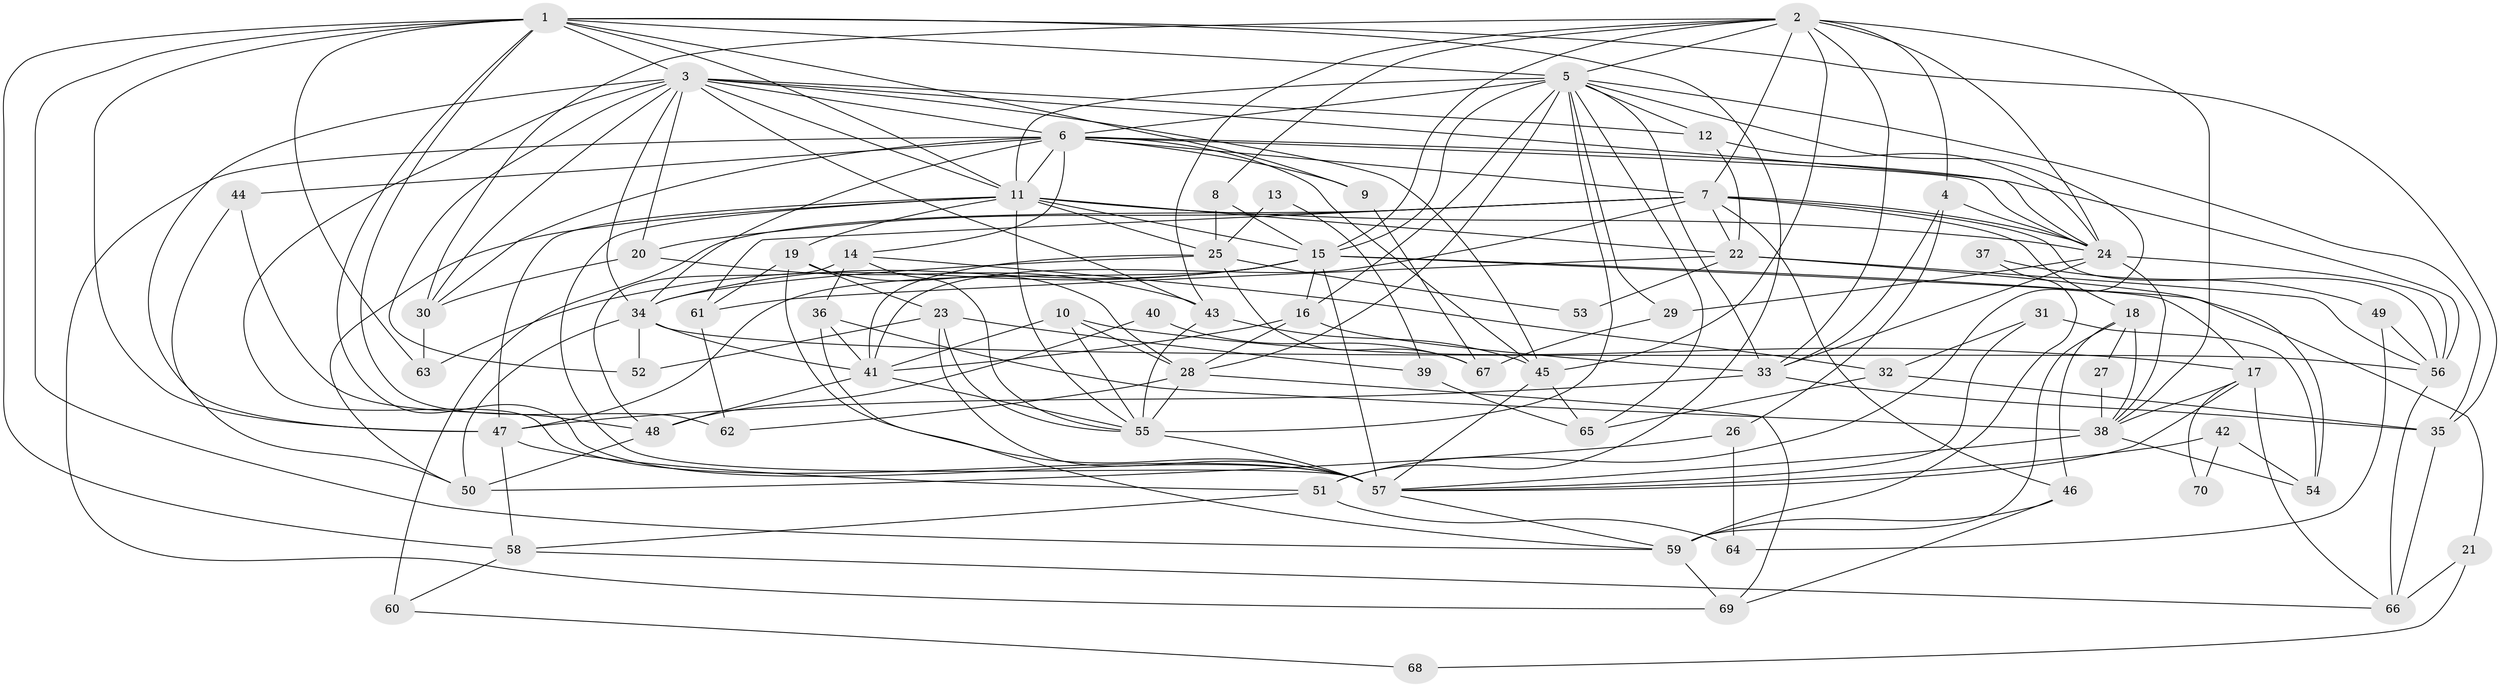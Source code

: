 // original degree distribution, {3: 0.2446043165467626, 4: 0.34532374100719426, 6: 0.06474820143884892, 2: 0.11510791366906475, 5: 0.17985611510791366, 7: 0.03597122302158273, 8: 0.014388489208633094}
// Generated by graph-tools (version 1.1) at 2025/36/03/09/25 02:36:25]
// undirected, 70 vertices, 194 edges
graph export_dot {
graph [start="1"]
  node [color=gray90,style=filled];
  1;
  2;
  3;
  4;
  5;
  6;
  7;
  8;
  9;
  10;
  11;
  12;
  13;
  14;
  15;
  16;
  17;
  18;
  19;
  20;
  21;
  22;
  23;
  24;
  25;
  26;
  27;
  28;
  29;
  30;
  31;
  32;
  33;
  34;
  35;
  36;
  37;
  38;
  39;
  40;
  41;
  42;
  43;
  44;
  45;
  46;
  47;
  48;
  49;
  50;
  51;
  52;
  53;
  54;
  55;
  56;
  57;
  58;
  59;
  60;
  61;
  62;
  63;
  64;
  65;
  66;
  67;
  68;
  69;
  70;
  1 -- 3 [weight=1.0];
  1 -- 5 [weight=1.0];
  1 -- 9 [weight=1.0];
  1 -- 11 [weight=1.0];
  1 -- 35 [weight=1.0];
  1 -- 47 [weight=1.0];
  1 -- 51 [weight=1.0];
  1 -- 57 [weight=1.0];
  1 -- 58 [weight=1.0];
  1 -- 59 [weight=1.0];
  1 -- 62 [weight=1.0];
  1 -- 63 [weight=1.0];
  2 -- 4 [weight=1.0];
  2 -- 5 [weight=1.0];
  2 -- 7 [weight=1.0];
  2 -- 8 [weight=1.0];
  2 -- 15 [weight=1.0];
  2 -- 24 [weight=1.0];
  2 -- 30 [weight=1.0];
  2 -- 33 [weight=2.0];
  2 -- 38 [weight=1.0];
  2 -- 43 [weight=1.0];
  2 -- 45 [weight=1.0];
  3 -- 6 [weight=1.0];
  3 -- 11 [weight=1.0];
  3 -- 12 [weight=2.0];
  3 -- 20 [weight=1.0];
  3 -- 24 [weight=1.0];
  3 -- 30 [weight=1.0];
  3 -- 34 [weight=1.0];
  3 -- 43 [weight=1.0];
  3 -- 45 [weight=1.0];
  3 -- 47 [weight=1.0];
  3 -- 52 [weight=1.0];
  3 -- 57 [weight=1.0];
  4 -- 24 [weight=1.0];
  4 -- 26 [weight=1.0];
  4 -- 33 [weight=1.0];
  5 -- 6 [weight=1.0];
  5 -- 11 [weight=1.0];
  5 -- 12 [weight=2.0];
  5 -- 15 [weight=1.0];
  5 -- 16 [weight=1.0];
  5 -- 28 [weight=1.0];
  5 -- 29 [weight=1.0];
  5 -- 33 [weight=1.0];
  5 -- 35 [weight=1.0];
  5 -- 51 [weight=1.0];
  5 -- 55 [weight=3.0];
  5 -- 65 [weight=1.0];
  6 -- 7 [weight=1.0];
  6 -- 9 [weight=1.0];
  6 -- 11 [weight=1.0];
  6 -- 14 [weight=1.0];
  6 -- 24 [weight=1.0];
  6 -- 30 [weight=2.0];
  6 -- 34 [weight=1.0];
  6 -- 44 [weight=2.0];
  6 -- 45 [weight=2.0];
  6 -- 56 [weight=1.0];
  6 -- 69 [weight=1.0];
  7 -- 18 [weight=1.0];
  7 -- 20 [weight=1.0];
  7 -- 22 [weight=1.0];
  7 -- 24 [weight=1.0];
  7 -- 41 [weight=1.0];
  7 -- 46 [weight=1.0];
  7 -- 56 [weight=1.0];
  7 -- 60 [weight=3.0];
  7 -- 61 [weight=2.0];
  8 -- 15 [weight=1.0];
  8 -- 25 [weight=1.0];
  9 -- 67 [weight=1.0];
  10 -- 17 [weight=1.0];
  10 -- 28 [weight=2.0];
  10 -- 41 [weight=1.0];
  10 -- 55 [weight=1.0];
  11 -- 15 [weight=1.0];
  11 -- 19 [weight=1.0];
  11 -- 22 [weight=3.0];
  11 -- 24 [weight=1.0];
  11 -- 25 [weight=1.0];
  11 -- 47 [weight=1.0];
  11 -- 50 [weight=1.0];
  11 -- 55 [weight=1.0];
  11 -- 57 [weight=1.0];
  12 -- 22 [weight=1.0];
  12 -- 24 [weight=2.0];
  13 -- 25 [weight=1.0];
  13 -- 39 [weight=1.0];
  14 -- 32 [weight=1.0];
  14 -- 36 [weight=1.0];
  14 -- 48 [weight=1.0];
  14 -- 55 [weight=1.0];
  15 -- 16 [weight=1.0];
  15 -- 17 [weight=1.0];
  15 -- 21 [weight=1.0];
  15 -- 34 [weight=1.0];
  15 -- 47 [weight=1.0];
  15 -- 57 [weight=2.0];
  15 -- 63 [weight=1.0];
  16 -- 28 [weight=1.0];
  16 -- 33 [weight=1.0];
  16 -- 41 [weight=1.0];
  17 -- 38 [weight=1.0];
  17 -- 57 [weight=1.0];
  17 -- 66 [weight=1.0];
  17 -- 70 [weight=1.0];
  18 -- 27 [weight=1.0];
  18 -- 38 [weight=1.0];
  18 -- 46 [weight=1.0];
  18 -- 59 [weight=1.0];
  19 -- 23 [weight=1.0];
  19 -- 28 [weight=2.0];
  19 -- 57 [weight=2.0];
  19 -- 61 [weight=1.0];
  20 -- 30 [weight=1.0];
  20 -- 43 [weight=1.0];
  21 -- 66 [weight=1.0];
  21 -- 68 [weight=1.0];
  22 -- 53 [weight=1.0];
  22 -- 54 [weight=1.0];
  22 -- 56 [weight=1.0];
  22 -- 61 [weight=1.0];
  23 -- 39 [weight=1.0];
  23 -- 52 [weight=1.0];
  23 -- 55 [weight=1.0];
  23 -- 57 [weight=1.0];
  24 -- 29 [weight=1.0];
  24 -- 33 [weight=2.0];
  24 -- 38 [weight=1.0];
  24 -- 56 [weight=1.0];
  25 -- 34 [weight=1.0];
  25 -- 41 [weight=1.0];
  25 -- 53 [weight=1.0];
  25 -- 67 [weight=1.0];
  26 -- 50 [weight=1.0];
  26 -- 64 [weight=1.0];
  27 -- 38 [weight=1.0];
  28 -- 55 [weight=1.0];
  28 -- 62 [weight=1.0];
  28 -- 69 [weight=1.0];
  29 -- 67 [weight=1.0];
  30 -- 63 [weight=1.0];
  31 -- 32 [weight=1.0];
  31 -- 54 [weight=1.0];
  31 -- 57 [weight=1.0];
  32 -- 35 [weight=1.0];
  32 -- 65 [weight=1.0];
  33 -- 35 [weight=1.0];
  33 -- 47 [weight=1.0];
  34 -- 41 [weight=1.0];
  34 -- 50 [weight=1.0];
  34 -- 52 [weight=1.0];
  34 -- 56 [weight=1.0];
  35 -- 66 [weight=1.0];
  36 -- 38 [weight=1.0];
  36 -- 41 [weight=1.0];
  36 -- 59 [weight=1.0];
  37 -- 49 [weight=1.0];
  37 -- 59 [weight=1.0];
  38 -- 54 [weight=1.0];
  38 -- 57 [weight=1.0];
  39 -- 65 [weight=1.0];
  40 -- 48 [weight=1.0];
  40 -- 67 [weight=1.0];
  41 -- 48 [weight=1.0];
  41 -- 55 [weight=1.0];
  42 -- 54 [weight=1.0];
  42 -- 57 [weight=1.0];
  42 -- 70 [weight=1.0];
  43 -- 45 [weight=2.0];
  43 -- 55 [weight=1.0];
  44 -- 48 [weight=1.0];
  44 -- 50 [weight=1.0];
  45 -- 57 [weight=1.0];
  45 -- 65 [weight=1.0];
  46 -- 59 [weight=1.0];
  46 -- 69 [weight=1.0];
  47 -- 51 [weight=1.0];
  47 -- 58 [weight=1.0];
  48 -- 50 [weight=1.0];
  49 -- 56 [weight=1.0];
  49 -- 64 [weight=1.0];
  51 -- 58 [weight=1.0];
  51 -- 64 [weight=1.0];
  55 -- 57 [weight=1.0];
  56 -- 66 [weight=1.0];
  57 -- 59 [weight=1.0];
  58 -- 60 [weight=1.0];
  58 -- 66 [weight=1.0];
  59 -- 69 [weight=1.0];
  60 -- 68 [weight=1.0];
  61 -- 62 [weight=1.0];
}

